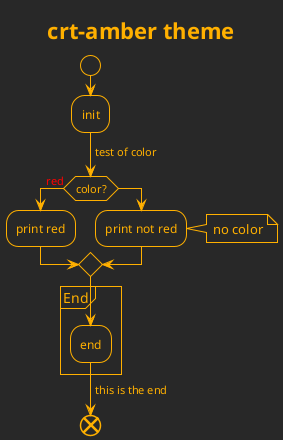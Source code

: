 ' Do not edit
' Theme Gallery
' autogenerated by script
'
@startuml
!theme crt-amber
title crt-amber theme
start
:init;
-> test of color;
if (color?) is (<color:red>red) then
  :print red;
else 
  :print not red;
  note right: no color
endif
partition End {
  :end;
}
-> this is the end;
end
@enduml
